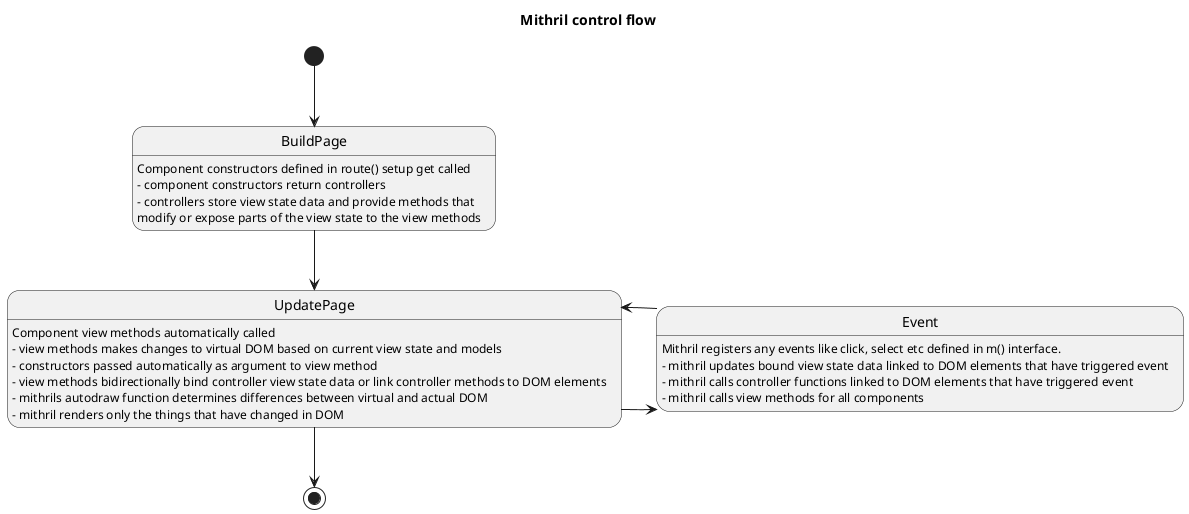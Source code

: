 @startuml

title Mithril control flow

[*] -down-> BuildPage
BuildPage : Component constructors defined in route() setup get called
BuildPage : - component constructors return controllers
BuildPage : - controllers store view state data and provide methods that\nmodify or expose parts of the view state to the view methods

BuildPage -down-> UpdatePage
UpdatePage : Component view methods automatically called
UpdatePage : - view methods makes changes to virtual DOM based on current view state and models
UpdatePage : - constructors passed automatically as argument to view method
UpdatePage : - view methods bidirectionally bind controller view state data or link controller methods to DOM elements
UpdatePage : - mithrils autodraw function determines differences between virtual and actual DOM
UpdatePage : - mithril renders only the things that have changed in DOM

UpdatePage -right-> Event
Event : Mithril registers any events like click, select etc defined in m() interface.
Event : - mithril updates bound view state data linked to DOM elements that have triggered event
Event : - mithril calls controller functions linked to DOM elements that have triggered event
Event : - mithril calls view methods for all components

Event -left-> UpdatePage
UpdatePage -down-> [*]

@enduml